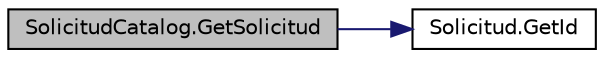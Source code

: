 digraph "SolicitudCatalog.GetSolicitud"
{
 // INTERACTIVE_SVG=YES
 // LATEX_PDF_SIZE
  edge [fontname="Helvetica",fontsize="10",labelfontname="Helvetica",labelfontsize="10"];
  node [fontname="Helvetica",fontsize="10",shape=record];
  rankdir="LR";
  Node1 [label="SolicitudCatalog.GetSolicitud",height=0.2,width=0.4,color="black", fillcolor="grey75", style="filled", fontcolor="black",tooltip="Método para obtener una solicitud por id"];
  Node1 -> Node2 [color="midnightblue",fontsize="10",style="solid",fontname="Helvetica"];
  Node2 [label="Solicitud.GetId",height=0.2,width=0.4,color="black", fillcolor="white", style="filled",URL="$classSolicitud.html#a2d009757c617793c0718de978d3207b9",tooltip="Método para obtener el id de una Solicitud."];
}
